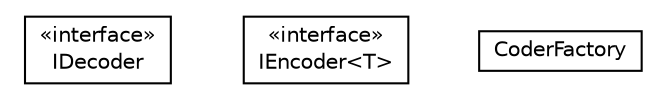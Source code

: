 #!/usr/local/bin/dot
#
# Class diagram 
# Generated by UMLGraph version R5_6-24-gf6e263 (http://www.umlgraph.org/)
#

digraph G {
	edge [fontname="Helvetica",fontsize=10,labelfontname="Helvetica",labelfontsize=10];
	node [fontname="Helvetica",fontsize=10,shape=plaintext];
	nodesep=0.25;
	ranksep=0.5;
	// org.universAAL.lddi.lib.ieeex73std.org.bn.IDecoder
	c674371 [label=<<table title="org.universAAL.lddi.lib.ieeex73std.org.bn.IDecoder" border="0" cellborder="1" cellspacing="0" cellpadding="2" port="p" href="./IDecoder.html">
		<tr><td><table border="0" cellspacing="0" cellpadding="1">
<tr><td align="center" balign="center"> &#171;interface&#187; </td></tr>
<tr><td align="center" balign="center"> IDecoder </td></tr>
		</table></td></tr>
		</table>>, URL="./IDecoder.html", fontname="Helvetica", fontcolor="black", fontsize=10.0];
	// org.universAAL.lddi.lib.ieeex73std.org.bn.IEncoder<T>
	c674372 [label=<<table title="org.universAAL.lddi.lib.ieeex73std.org.bn.IEncoder" border="0" cellborder="1" cellspacing="0" cellpadding="2" port="p" href="./IEncoder.html">
		<tr><td><table border="0" cellspacing="0" cellpadding="1">
<tr><td align="center" balign="center"> &#171;interface&#187; </td></tr>
<tr><td align="center" balign="center"> IEncoder&lt;T&gt; </td></tr>
		</table></td></tr>
		</table>>, URL="./IEncoder.html", fontname="Helvetica", fontcolor="black", fontsize=10.0];
	// org.universAAL.lddi.lib.ieeex73std.org.bn.CoderFactory
	c674373 [label=<<table title="org.universAAL.lddi.lib.ieeex73std.org.bn.CoderFactory" border="0" cellborder="1" cellspacing="0" cellpadding="2" port="p" href="./CoderFactory.html">
		<tr><td><table border="0" cellspacing="0" cellpadding="1">
<tr><td align="center" balign="center"> CoderFactory </td></tr>
		</table></td></tr>
		</table>>, URL="./CoderFactory.html", fontname="Helvetica", fontcolor="black", fontsize=10.0];
}

